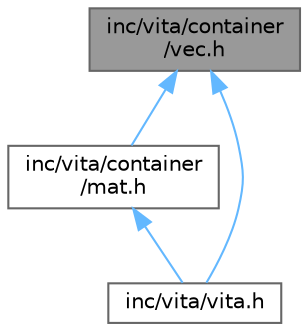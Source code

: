 digraph "inc/vita/container/vec.h"
{
 // LATEX_PDF_SIZE
  bgcolor="transparent";
  edge [fontname=Helvetica,fontsize=10,labelfontname=Helvetica,labelfontsize=10];
  node [fontname=Helvetica,fontsize=10,shape=box,height=0.2,width=0.4];
  Node1 [label="inc/vita/container\l/vec.h",height=0.2,width=0.4,color="gray40", fillcolor="grey60", style="filled", fontcolor="black",tooltip=" "];
  Node1 -> Node2 [dir="back",color="steelblue1",style="solid"];
  Node2 [label="inc/vita/container\l/mat.h",height=0.2,width=0.4,color="grey40", fillcolor="white", style="filled",URL="$mat_8h.html",tooltip=" "];
  Node2 -> Node3 [dir="back",color="steelblue1",style="solid"];
  Node3 [label="inc/vita/vita.h",height=0.2,width=0.4,color="grey40", fillcolor="white", style="filled",URL="$vita_8h.html",tooltip=" "];
  Node1 -> Node3 [dir="back",color="steelblue1",style="solid"];
}
